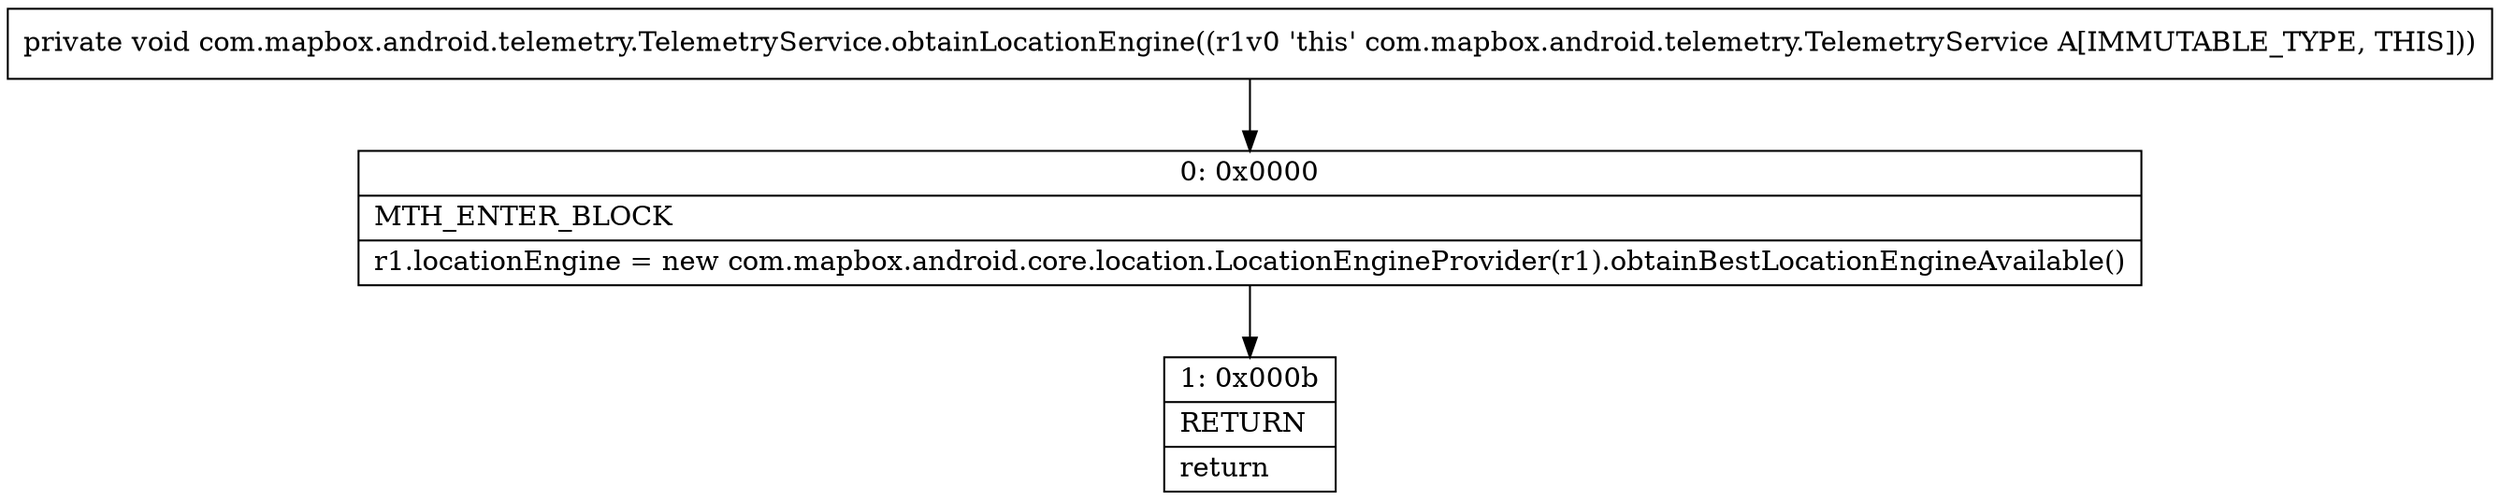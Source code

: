 digraph "CFG forcom.mapbox.android.telemetry.TelemetryService.obtainLocationEngine()V" {
Node_0 [shape=record,label="{0\:\ 0x0000|MTH_ENTER_BLOCK\l|r1.locationEngine = new com.mapbox.android.core.location.LocationEngineProvider(r1).obtainBestLocationEngineAvailable()\l}"];
Node_1 [shape=record,label="{1\:\ 0x000b|RETURN\l|return\l}"];
MethodNode[shape=record,label="{private void com.mapbox.android.telemetry.TelemetryService.obtainLocationEngine((r1v0 'this' com.mapbox.android.telemetry.TelemetryService A[IMMUTABLE_TYPE, THIS])) }"];
MethodNode -> Node_0;
Node_0 -> Node_1;
}

